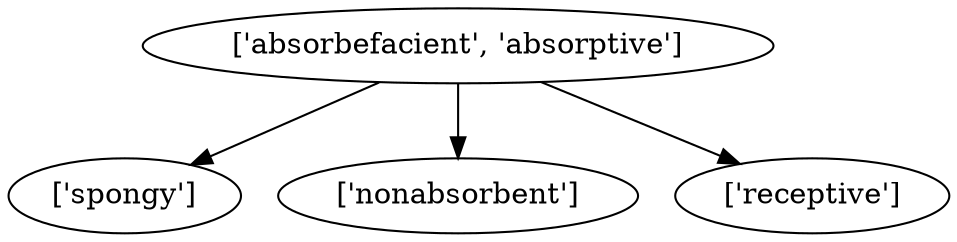 strict digraph  {
	"['absorbefacient', 'absorptive']" -> "['spongy']";
	"['absorbefacient', 'absorptive']" -> "['nonabsorbent']";
	"['absorbefacient', 'absorptive']" -> "['receptive']";
}
